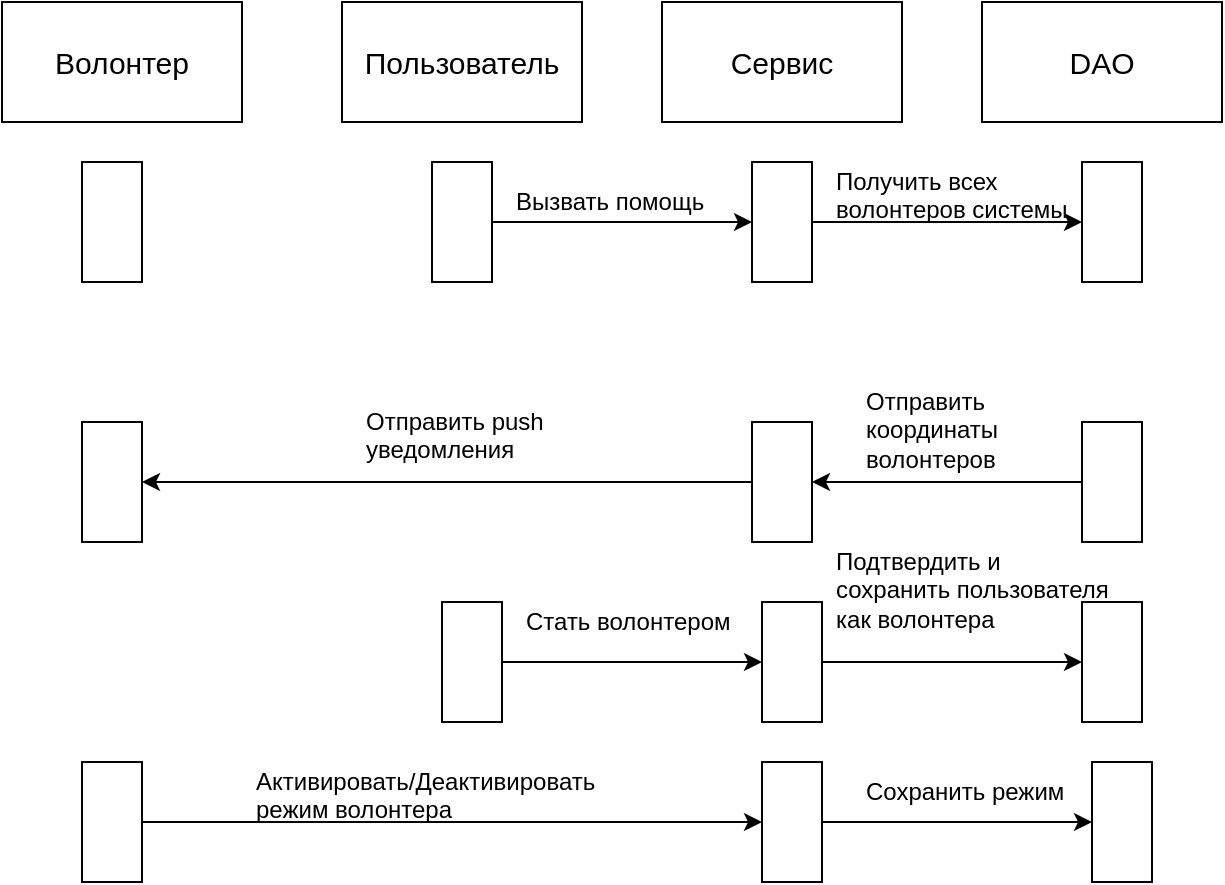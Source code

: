 <mxfile version="10.6.9" type="device"><diagram id="B5S3Yrib01BE2w-TE6OB" name="Page-1"><mxGraphModel dx="1010" dy="550" grid="1" gridSize="10" guides="1" tooltips="1" connect="1" arrows="1" fold="1" page="1" pageScale="1" pageWidth="827" pageHeight="1169" math="0" shadow="0"><root><mxCell id="0"/><mxCell id="1" parent="0"/><mxCell id="v90ZFt8AeV3q7fAA1SJ3-1" value="&lt;font style=&quot;font-size: 15px&quot;&gt;Волонтер&lt;/font&gt;" style="rounded=0;whiteSpace=wrap;html=1;" vertex="1" parent="1"><mxGeometry x="70" y="40" width="120" height="60" as="geometry"/></mxCell><mxCell id="v90ZFt8AeV3q7fAA1SJ3-2" value="&lt;span style=&quot;font-size: 15px&quot;&gt;Пользователь&lt;/span&gt;" style="rounded=0;whiteSpace=wrap;html=1;" vertex="1" parent="1"><mxGeometry x="240" y="40" width="120" height="60" as="geometry"/></mxCell><mxCell id="v90ZFt8AeV3q7fAA1SJ3-3" value="&lt;font style=&quot;font-size: 15px&quot;&gt;Сервис&lt;/font&gt;" style="rounded=0;whiteSpace=wrap;html=1;" vertex="1" parent="1"><mxGeometry x="400" y="40" width="120" height="60" as="geometry"/></mxCell><mxCell id="v90ZFt8AeV3q7fAA1SJ3-4" value="&lt;font style=&quot;font-size: 15px&quot;&gt;DAO&lt;/font&gt;" style="rounded=0;whiteSpace=wrap;html=1;" vertex="1" parent="1"><mxGeometry x="560" y="40" width="120" height="60" as="geometry"/></mxCell><mxCell id="v90ZFt8AeV3q7fAA1SJ3-5" value="" style="rounded=0;whiteSpace=wrap;html=1;" vertex="1" parent="1"><mxGeometry x="110" y="120" width="30" height="60" as="geometry"/></mxCell><mxCell id="v90ZFt8AeV3q7fAA1SJ3-7" value="" style="rounded=0;whiteSpace=wrap;html=1;" vertex="1" parent="1"><mxGeometry x="285" y="120" width="30" height="60" as="geometry"/></mxCell><mxCell id="v90ZFt8AeV3q7fAA1SJ3-9" value="" style="rounded=0;whiteSpace=wrap;html=1;" vertex="1" parent="1"><mxGeometry x="445" y="120" width="30" height="60" as="geometry"/></mxCell><mxCell id="v90ZFt8AeV3q7fAA1SJ3-11" value="" style="rounded=0;whiteSpace=wrap;html=1;" vertex="1" parent="1"><mxGeometry x="610" y="120" width="30" height="60" as="geometry"/></mxCell><mxCell id="v90ZFt8AeV3q7fAA1SJ3-14" value="" style="endArrow=classic;html=1;exitX=1;exitY=0.5;exitDx=0;exitDy=0;entryX=0;entryY=0.5;entryDx=0;entryDy=0;" edge="1" parent="1" source="v90ZFt8AeV3q7fAA1SJ3-7" target="v90ZFt8AeV3q7fAA1SJ3-9"><mxGeometry width="50" height="50" relative="1" as="geometry"><mxPoint x="150" y="160" as="sourcePoint"/><mxPoint x="295" y="160" as="targetPoint"/></mxGeometry></mxCell><mxCell id="v90ZFt8AeV3q7fAA1SJ3-15" value="" style="endArrow=classic;html=1;exitX=1;exitY=0.5;exitDx=0;exitDy=0;entryX=0;entryY=0.5;entryDx=0;entryDy=0;" edge="1" parent="1" source="v90ZFt8AeV3q7fAA1SJ3-9" target="v90ZFt8AeV3q7fAA1SJ3-11"><mxGeometry width="50" height="50" relative="1" as="geometry"><mxPoint x="520" y="180" as="sourcePoint"/><mxPoint x="570" y="130" as="targetPoint"/></mxGeometry></mxCell><mxCell id="v90ZFt8AeV3q7fAA1SJ3-16" value="" style="rounded=0;whiteSpace=wrap;html=1;" vertex="1" parent="1"><mxGeometry x="110" y="250" width="30" height="60" as="geometry"/></mxCell><mxCell id="v90ZFt8AeV3q7fAA1SJ3-18" value="" style="rounded=0;whiteSpace=wrap;html=1;" vertex="1" parent="1"><mxGeometry x="445" y="250" width="30" height="60" as="geometry"/></mxCell><mxCell id="v90ZFt8AeV3q7fAA1SJ3-19" value="" style="rounded=0;whiteSpace=wrap;html=1;" vertex="1" parent="1"><mxGeometry x="610" y="250" width="30" height="60" as="geometry"/></mxCell><mxCell id="v90ZFt8AeV3q7fAA1SJ3-21" value="" style="endArrow=classic;html=1;exitX=0;exitY=0.5;exitDx=0;exitDy=0;entryX=1;entryY=0.5;entryDx=0;entryDy=0;" edge="1" parent="1" source="v90ZFt8AeV3q7fAA1SJ3-18" target="v90ZFt8AeV3q7fAA1SJ3-16"><mxGeometry width="50" height="50" relative="1" as="geometry"><mxPoint x="295" y="290" as="sourcePoint"/><mxPoint x="315" y="280" as="targetPoint"/></mxGeometry></mxCell><mxCell id="v90ZFt8AeV3q7fAA1SJ3-22" value="" style="endArrow=classic;html=1;exitX=0;exitY=0.5;exitDx=0;exitDy=0;entryX=1;entryY=0.5;entryDx=0;entryDy=0;" edge="1" parent="1" source="v90ZFt8AeV3q7fAA1SJ3-19" target="v90ZFt8AeV3q7fAA1SJ3-18"><mxGeometry width="50" height="50" relative="1" as="geometry"><mxPoint x="570" y="260" as="sourcePoint"/><mxPoint x="520" y="310" as="targetPoint"/></mxGeometry></mxCell><mxCell id="v90ZFt8AeV3q7fAA1SJ3-26" value="Вызвать помощь" style="text;html=1;resizable=0;points=[];autosize=1;align=left;verticalAlign=top;spacingTop=-4;" vertex="1" parent="1"><mxGeometry x="325" y="130" width="110" height="20" as="geometry"/></mxCell><mxCell id="v90ZFt8AeV3q7fAA1SJ3-27" value="Получить всех &lt;br&gt;волонтеров системы" style="text;html=1;resizable=0;points=[];autosize=1;align=left;verticalAlign=top;spacingTop=-4;" vertex="1" parent="1"><mxGeometry x="485" y="120" width="130" height="30" as="geometry"/></mxCell><mxCell id="v90ZFt8AeV3q7fAA1SJ3-28" value="Отправить &lt;br&gt;координаты &lt;br&gt;волонтеров" style="text;html=1;resizable=0;points=[];autosize=1;align=left;verticalAlign=top;spacingTop=-4;" vertex="1" parent="1"><mxGeometry x="500" y="230" width="90" height="40" as="geometry"/></mxCell><mxCell id="v90ZFt8AeV3q7fAA1SJ3-29" value="Отправить push&lt;br&gt;уведомления&lt;br&gt;" style="text;html=1;resizable=0;points=[];autosize=1;align=left;verticalAlign=top;spacingTop=-4;" vertex="1" parent="1"><mxGeometry x="250" y="240" width="110" height="30" as="geometry"/></mxCell><mxCell id="v90ZFt8AeV3q7fAA1SJ3-31" value="" style="rounded=0;whiteSpace=wrap;html=1;" vertex="1" parent="1"><mxGeometry x="290" y="340" width="30" height="60" as="geometry"/></mxCell><mxCell id="v90ZFt8AeV3q7fAA1SJ3-32" value="" style="rounded=0;whiteSpace=wrap;html=1;" vertex="1" parent="1"><mxGeometry x="610" y="340" width="30" height="60" as="geometry"/></mxCell><mxCell id="v90ZFt8AeV3q7fAA1SJ3-37" value="" style="rounded=0;whiteSpace=wrap;html=1;" vertex="1" parent="1"><mxGeometry x="450" y="340" width="30" height="60" as="geometry"/></mxCell><mxCell id="v90ZFt8AeV3q7fAA1SJ3-38" value="" style="endArrow=classic;html=1;entryX=0;entryY=0.5;entryDx=0;entryDy=0;exitX=1;exitY=0.5;exitDx=0;exitDy=0;" edge="1" parent="1" source="v90ZFt8AeV3q7fAA1SJ3-31" target="v90ZFt8AeV3q7fAA1SJ3-37"><mxGeometry width="50" height="50" relative="1" as="geometry"><mxPoint x="70" y="470" as="sourcePoint"/><mxPoint x="120" y="420" as="targetPoint"/></mxGeometry></mxCell><mxCell id="v90ZFt8AeV3q7fAA1SJ3-39" value="Стать волонтером" style="text;html=1;resizable=0;points=[];autosize=1;align=left;verticalAlign=top;spacingTop=-4;" vertex="1" parent="1"><mxGeometry x="330" y="340" width="120" height="20" as="geometry"/></mxCell><mxCell id="v90ZFt8AeV3q7fAA1SJ3-40" value="" style="endArrow=classic;html=1;entryX=0;entryY=0.5;entryDx=0;entryDy=0;exitX=1;exitY=0.5;exitDx=0;exitDy=0;" edge="1" parent="1" source="v90ZFt8AeV3q7fAA1SJ3-37" target="v90ZFt8AeV3q7fAA1SJ3-32"><mxGeometry width="50" height="50" relative="1" as="geometry"><mxPoint x="480" y="390" as="sourcePoint"/><mxPoint x="530" y="340" as="targetPoint"/></mxGeometry></mxCell><mxCell id="v90ZFt8AeV3q7fAA1SJ3-41" value="Подтвердить и&lt;br&gt;сохранить пользователя&lt;br&gt;как волонтера&lt;br&gt;" style="text;html=1;resizable=0;points=[];autosize=1;align=left;verticalAlign=top;spacingTop=-4;" vertex="1" parent="1"><mxGeometry x="485" y="310" width="150" height="40" as="geometry"/></mxCell><mxCell id="v90ZFt8AeV3q7fAA1SJ3-43" value="" style="rounded=0;whiteSpace=wrap;html=1;" vertex="1" parent="1"><mxGeometry x="110" y="420" width="30" height="60" as="geometry"/></mxCell><mxCell id="v90ZFt8AeV3q7fAA1SJ3-44" value="" style="rounded=0;whiteSpace=wrap;html=1;" vertex="1" parent="1"><mxGeometry x="450" y="420" width="30" height="60" as="geometry"/></mxCell><mxCell id="v90ZFt8AeV3q7fAA1SJ3-45" value="" style="rounded=0;whiteSpace=wrap;html=1;" vertex="1" parent="1"><mxGeometry x="615" y="420" width="30" height="60" as="geometry"/></mxCell><mxCell id="v90ZFt8AeV3q7fAA1SJ3-46" value="" style="endArrow=classic;html=1;entryX=0;entryY=0.5;entryDx=0;entryDy=0;exitX=1;exitY=0.5;exitDx=0;exitDy=0;" edge="1" parent="1" source="v90ZFt8AeV3q7fAA1SJ3-43" target="v90ZFt8AeV3q7fAA1SJ3-44"><mxGeometry width="50" height="50" relative="1" as="geometry"><mxPoint x="140" y="470" as="sourcePoint"/><mxPoint x="190" y="420" as="targetPoint"/></mxGeometry></mxCell><mxCell id="v90ZFt8AeV3q7fAA1SJ3-47" value="Активировать/Деактивировать &lt;br&gt;режим волонтера" style="text;html=1;resizable=0;points=[];autosize=1;align=left;verticalAlign=top;spacingTop=-4;" vertex="1" parent="1"><mxGeometry x="195" y="420" width="200" height="30" as="geometry"/></mxCell><mxCell id="v90ZFt8AeV3q7fAA1SJ3-48" value="" style="endArrow=classic;html=1;entryX=0;entryY=0.5;entryDx=0;entryDy=0;exitX=1;exitY=0.5;exitDx=0;exitDy=0;" edge="1" parent="1" source="v90ZFt8AeV3q7fAA1SJ3-44" target="v90ZFt8AeV3q7fAA1SJ3-45"><mxGeometry width="50" height="50" relative="1" as="geometry"><mxPoint x="480" y="470" as="sourcePoint"/><mxPoint x="530" y="420" as="targetPoint"/></mxGeometry></mxCell><mxCell id="v90ZFt8AeV3q7fAA1SJ3-49" value="Сохранить режим" style="text;html=1;resizable=0;points=[];autosize=1;align=left;verticalAlign=top;spacingTop=-4;" vertex="1" parent="1"><mxGeometry x="500" y="425" width="120" height="20" as="geometry"/></mxCell></root></mxGraphModel></diagram></mxfile>
